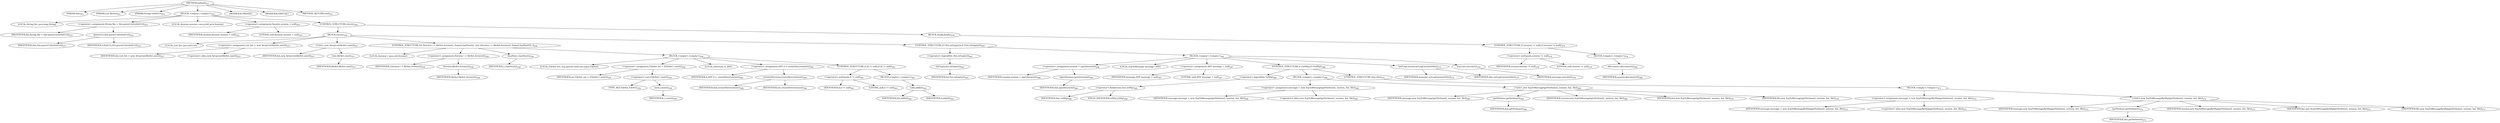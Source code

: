 digraph "upload" {  
"527" [label = <(METHOD,upload)<SUB>251</SUB>> ]
"56" [label = <(PARAM,this)<SUB>251</SUB>> ]
"528" [label = <(PARAM,List fileSet)<SUB>251</SUB>> ]
"529" [label = <(PARAM,String toSshUri)<SUB>251</SUB>> ]
"530" [label = <(BLOCK,&lt;empty&gt;,&lt;empty&gt;)<SUB>252</SUB>> ]
"531" [label = <(LOCAL,String file: java.lang.String)> ]
"532" [label = <(&lt;operator&gt;.assignment,String file = this.parseUri(toSshUri))<SUB>253</SUB>> ]
"533" [label = <(IDENTIFIER,file,String file = this.parseUri(toSshUri))<SUB>253</SUB>> ]
"534" [label = <(parseUri,this.parseUri(toSshUri))<SUB>253</SUB>> ]
"55" [label = <(IDENTIFIER,this,this.parseUri(toSshUri))<SUB>253</SUB>> ]
"535" [label = <(IDENTIFIER,toSshUri,this.parseUri(toSshUri))<SUB>253</SUB>> ]
"536" [label = <(LOCAL,Session session: com.jcraft.jsch.Session)> ]
"537" [label = <(&lt;operator&gt;.assignment,Session session = null)<SUB>255</SUB>> ]
"538" [label = <(IDENTIFIER,session,Session session = null)<SUB>255</SUB>> ]
"539" [label = <(LITERAL,null,Session session = null)<SUB>255</SUB>> ]
"540" [label = <(CONTROL_STRUCTURE,try,try)<SUB>256</SUB>> ]
"541" [label = <(BLOCK,try,try)<SUB>256</SUB>> ]
"58" [label = <(LOCAL,List list: java.util.List)> ]
"542" [label = <(&lt;operator&gt;.assignment,List list = new ArrayList(fileSet.size()))<SUB>257</SUB>> ]
"543" [label = <(IDENTIFIER,list,List list = new ArrayList(fileSet.size()))<SUB>257</SUB>> ]
"544" [label = <(&lt;operator&gt;.alloc,new ArrayList(fileSet.size()))<SUB>257</SUB>> ]
"545" [label = <(&lt;init&gt;,new ArrayList(fileSet.size()))<SUB>257</SUB>> ]
"57" [label = <(IDENTIFIER,list,new ArrayList(fileSet.size()))<SUB>257</SUB>> ]
"546" [label = <(size,fileSet.size())<SUB>257</SUB>> ]
"547" [label = <(IDENTIFIER,fileSet,fileSet.size())<SUB>257</SUB>> ]
"548" [label = <(CONTROL_STRUCTURE,for (Iterator i = fileSet.iterator(); Some(i.hasNext()); ),for (Iterator i = fileSet.iterator(); Some(i.hasNext()); ))<SUB>258</SUB>> ]
"549" [label = <(LOCAL,Iterator i: java.util.Iterator)> ]
"550" [label = <(&lt;operator&gt;.assignment,Iterator i = fileSet.iterator())<SUB>258</SUB>> ]
"551" [label = <(IDENTIFIER,i,Iterator i = fileSet.iterator())<SUB>258</SUB>> ]
"552" [label = <(iterator,fileSet.iterator())<SUB>258</SUB>> ]
"553" [label = <(IDENTIFIER,fileSet,fileSet.iterator())<SUB>258</SUB>> ]
"554" [label = <(hasNext,i.hasNext())<SUB>258</SUB>> ]
"555" [label = <(IDENTIFIER,i,i.hasNext())<SUB>258</SUB>> ]
"556" [label = <(BLOCK,&lt;empty&gt;,&lt;empty&gt;)<SUB>258</SUB>> ]
"557" [label = <(LOCAL,FileSet set: org.apache.tools.ant.types.FileSet)> ]
"558" [label = <(&lt;operator&gt;.assignment,FileSet set = (FileSet) i.next())<SUB>259</SUB>> ]
"559" [label = <(IDENTIFIER,set,FileSet set = (FileSet) i.next())<SUB>259</SUB>> ]
"560" [label = <(&lt;operator&gt;.cast,(FileSet) i.next())<SUB>259</SUB>> ]
"561" [label = <(TYPE_REF,FileSet,FileSet)<SUB>259</SUB>> ]
"562" [label = <(next,i.next())<SUB>259</SUB>> ]
"563" [label = <(IDENTIFIER,i,i.next())<SUB>259</SUB>> ]
"564" [label = <(LOCAL,Directory d: ANY)> ]
"565" [label = <(&lt;operator&gt;.assignment,ANY d = createDirectory(set))<SUB>260</SUB>> ]
"566" [label = <(IDENTIFIER,d,ANY d = createDirectory(set))<SUB>260</SUB>> ]
"567" [label = <(createDirectory,createDirectory(set))<SUB>260</SUB>> ]
"59" [label = <(IDENTIFIER,this,createDirectory(set))<SUB>260</SUB>> ]
"568" [label = <(IDENTIFIER,set,createDirectory(set))<SUB>260</SUB>> ]
"569" [label = <(CONTROL_STRUCTURE,if (d != null),if (d != null))<SUB>261</SUB>> ]
"570" [label = <(&lt;operator&gt;.notEquals,d != null)<SUB>261</SUB>> ]
"571" [label = <(IDENTIFIER,d,d != null)<SUB>261</SUB>> ]
"572" [label = <(LITERAL,null,d != null)<SUB>261</SUB>> ]
"573" [label = <(BLOCK,&lt;empty&gt;,&lt;empty&gt;)<SUB>261</SUB>> ]
"574" [label = <(add,add(d))<SUB>262</SUB>> ]
"575" [label = <(IDENTIFIER,list,add(d))<SUB>262</SUB>> ]
"576" [label = <(IDENTIFIER,d,add(d))<SUB>262</SUB>> ]
"577" [label = <(CONTROL_STRUCTURE,if (!list.isEmpty()),if (!list.isEmpty()))<SUB>265</SUB>> ]
"578" [label = <(&lt;operator&gt;.logicalNot,!list.isEmpty())<SUB>265</SUB>> ]
"579" [label = <(isEmpty,list.isEmpty())<SUB>265</SUB>> ]
"580" [label = <(IDENTIFIER,list,list.isEmpty())<SUB>265</SUB>> ]
"581" [label = <(BLOCK,&lt;empty&gt;,&lt;empty&gt;)<SUB>265</SUB>> ]
"582" [label = <(&lt;operator&gt;.assignment,session = openSession())<SUB>266</SUB>> ]
"583" [label = <(IDENTIFIER,session,session = openSession())<SUB>266</SUB>> ]
"584" [label = <(openSession,openSession())<SUB>266</SUB>> ]
"60" [label = <(IDENTIFIER,this,openSession())<SUB>266</SUB>> ]
"63" [label = <(LOCAL,ScpToMessage message: ANY)> ]
"585" [label = <(&lt;operator&gt;.assignment,ANY message = null)<SUB>267</SUB>> ]
"586" [label = <(IDENTIFIER,message,ANY message = null)<SUB>267</SUB>> ]
"587" [label = <(LITERAL,null,ANY message = null)<SUB>267</SUB>> ]
"588" [label = <(CONTROL_STRUCTURE,if (!isSftp),if (!isSftp))<SUB>268</SUB>> ]
"589" [label = <(&lt;operator&gt;.logicalNot,!isSftp)<SUB>268</SUB>> ]
"590" [label = <(&lt;operator&gt;.fieldAccess,this.isSftp)<SUB>268</SUB>> ]
"591" [label = <(IDENTIFIER,this,!isSftp)<SUB>268</SUB>> ]
"592" [label = <(FIELD_IDENTIFIER,isSftp,isSftp)<SUB>268</SUB>> ]
"593" [label = <(BLOCK,&lt;empty&gt;,&lt;empty&gt;)<SUB>268</SUB>> ]
"594" [label = <(&lt;operator&gt;.assignment,message = new ScpToMessage(getVerbose(), session, list, file))<SUB>269</SUB>> ]
"595" [label = <(IDENTIFIER,message,message = new ScpToMessage(getVerbose(), session, list, file))<SUB>269</SUB>> ]
"596" [label = <(&lt;operator&gt;.alloc,new ScpToMessage(getVerbose(), session, list, file))<SUB>269</SUB>> ]
"597" [label = <(&lt;init&gt;,new ScpToMessage(getVerbose(), session, list, file))<SUB>269</SUB>> ]
"62" [label = <(IDENTIFIER,message,new ScpToMessage(getVerbose(), session, list, file))<SUB>269</SUB>> ]
"598" [label = <(getVerbose,getVerbose())<SUB>269</SUB>> ]
"61" [label = <(IDENTIFIER,this,getVerbose())<SUB>269</SUB>> ]
"599" [label = <(IDENTIFIER,session,new ScpToMessage(getVerbose(), session, list, file))<SUB>269</SUB>> ]
"600" [label = <(IDENTIFIER,list,new ScpToMessage(getVerbose(), session, list, file))<SUB>270</SUB>> ]
"601" [label = <(IDENTIFIER,file,new ScpToMessage(getVerbose(), session, list, file))<SUB>270</SUB>> ]
"602" [label = <(CONTROL_STRUCTURE,else,else)<SUB>271</SUB>> ]
"603" [label = <(BLOCK,&lt;empty&gt;,&lt;empty&gt;)<SUB>271</SUB>> ]
"604" [label = <(&lt;operator&gt;.assignment,message = new ScpToMessageBySftp(getVerbose(), session, list, file))<SUB>272</SUB>> ]
"605" [label = <(IDENTIFIER,message,message = new ScpToMessageBySftp(getVerbose(), session, list, file))<SUB>272</SUB>> ]
"606" [label = <(&lt;operator&gt;.alloc,new ScpToMessageBySftp(getVerbose(), session, list, file))<SUB>272</SUB>> ]
"607" [label = <(&lt;init&gt;,new ScpToMessageBySftp(getVerbose(), session, list, file))<SUB>272</SUB>> ]
"65" [label = <(IDENTIFIER,message,new ScpToMessageBySftp(getVerbose(), session, list, file))<SUB>272</SUB>> ]
"608" [label = <(getVerbose,getVerbose())<SUB>272</SUB>> ]
"64" [label = <(IDENTIFIER,this,getVerbose())<SUB>272</SUB>> ]
"609" [label = <(IDENTIFIER,session,new ScpToMessageBySftp(getVerbose(), session, list, file))<SUB>272</SUB>> ]
"610" [label = <(IDENTIFIER,list,new ScpToMessageBySftp(getVerbose(), session, list, file))<SUB>273</SUB>> ]
"611" [label = <(IDENTIFIER,file,new ScpToMessageBySftp(getVerbose(), session, list, file))<SUB>273</SUB>> ]
"612" [label = <(setLogListener,setLogListener(this))<SUB>275</SUB>> ]
"613" [label = <(IDENTIFIER,message,setLogListener(this))<SUB>275</SUB>> ]
"66" [label = <(IDENTIFIER,this,setLogListener(this))<SUB>275</SUB>> ]
"614" [label = <(execute,execute())<SUB>276</SUB>> ]
"615" [label = <(IDENTIFIER,message,execute())<SUB>276</SUB>> ]
"616" [label = <(BLOCK,finally,finally)<SUB>278</SUB>> ]
"617" [label = <(CONTROL_STRUCTURE,if (session != null),if (session != null))<SUB>279</SUB>> ]
"618" [label = <(&lt;operator&gt;.notEquals,session != null)<SUB>279</SUB>> ]
"619" [label = <(IDENTIFIER,session,session != null)<SUB>279</SUB>> ]
"620" [label = <(LITERAL,null,session != null)<SUB>279</SUB>> ]
"621" [label = <(BLOCK,&lt;empty&gt;,&lt;empty&gt;)<SUB>279</SUB>> ]
"622" [label = <(disconnect,disconnect())<SUB>280</SUB>> ]
"623" [label = <(IDENTIFIER,session,disconnect())<SUB>280</SUB>> ]
"624" [label = <(MODIFIER,PRIVATE)> ]
"625" [label = <(MODIFIER,VIRTUAL)> ]
"626" [label = <(METHOD_RETURN,void)<SUB>251</SUB>> ]
  "527" -> "56" 
  "527" -> "528" 
  "527" -> "529" 
  "527" -> "530" 
  "527" -> "624" 
  "527" -> "625" 
  "527" -> "626" 
  "530" -> "531" 
  "530" -> "532" 
  "530" -> "536" 
  "530" -> "537" 
  "530" -> "540" 
  "532" -> "533" 
  "532" -> "534" 
  "534" -> "55" 
  "534" -> "535" 
  "537" -> "538" 
  "537" -> "539" 
  "540" -> "541" 
  "540" -> "616" 
  "541" -> "58" 
  "541" -> "542" 
  "541" -> "545" 
  "541" -> "548" 
  "541" -> "577" 
  "542" -> "543" 
  "542" -> "544" 
  "545" -> "57" 
  "545" -> "546" 
  "546" -> "547" 
  "548" -> "549" 
  "548" -> "550" 
  "548" -> "554" 
  "548" -> "556" 
  "550" -> "551" 
  "550" -> "552" 
  "552" -> "553" 
  "554" -> "555" 
  "556" -> "557" 
  "556" -> "558" 
  "556" -> "564" 
  "556" -> "565" 
  "556" -> "569" 
  "558" -> "559" 
  "558" -> "560" 
  "560" -> "561" 
  "560" -> "562" 
  "562" -> "563" 
  "565" -> "566" 
  "565" -> "567" 
  "567" -> "59" 
  "567" -> "568" 
  "569" -> "570" 
  "569" -> "573" 
  "570" -> "571" 
  "570" -> "572" 
  "573" -> "574" 
  "574" -> "575" 
  "574" -> "576" 
  "577" -> "578" 
  "577" -> "581" 
  "578" -> "579" 
  "579" -> "580" 
  "581" -> "582" 
  "581" -> "63" 
  "581" -> "585" 
  "581" -> "588" 
  "581" -> "612" 
  "581" -> "614" 
  "582" -> "583" 
  "582" -> "584" 
  "584" -> "60" 
  "585" -> "586" 
  "585" -> "587" 
  "588" -> "589" 
  "588" -> "593" 
  "588" -> "602" 
  "589" -> "590" 
  "590" -> "591" 
  "590" -> "592" 
  "593" -> "594" 
  "593" -> "597" 
  "594" -> "595" 
  "594" -> "596" 
  "597" -> "62" 
  "597" -> "598" 
  "597" -> "599" 
  "597" -> "600" 
  "597" -> "601" 
  "598" -> "61" 
  "602" -> "603" 
  "603" -> "604" 
  "603" -> "607" 
  "604" -> "605" 
  "604" -> "606" 
  "607" -> "65" 
  "607" -> "608" 
  "607" -> "609" 
  "607" -> "610" 
  "607" -> "611" 
  "608" -> "64" 
  "612" -> "613" 
  "612" -> "66" 
  "614" -> "615" 
  "616" -> "617" 
  "617" -> "618" 
  "617" -> "621" 
  "618" -> "619" 
  "618" -> "620" 
  "621" -> "622" 
  "622" -> "623" 
}
